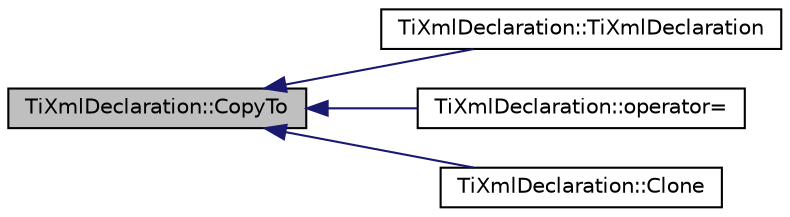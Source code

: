 digraph "TiXmlDeclaration::CopyTo"
{
  edge [fontname="Helvetica",fontsize="10",labelfontname="Helvetica",labelfontsize="10"];
  node [fontname="Helvetica",fontsize="10",shape=record];
  rankdir="LR";
  Node1 [label="TiXmlDeclaration::CopyTo",height=0.2,width=0.4,color="black", fillcolor="grey75", style="filled" fontcolor="black"];
  Node1 -> Node2 [dir="back",color="midnightblue",fontsize="10",style="solid",fontname="Helvetica"];
  Node2 [label="TiXmlDeclaration::TiXmlDeclaration",height=0.2,width=0.4,color="black", fillcolor="white", style="filled",URL="$class_ti_xml_declaration.html#a58ac9042c342f7845c8491da0bb091e8"];
  Node1 -> Node3 [dir="back",color="midnightblue",fontsize="10",style="solid",fontname="Helvetica"];
  Node3 [label="TiXmlDeclaration::operator=",height=0.2,width=0.4,color="black", fillcolor="white", style="filled",URL="$class_ti_xml_declaration.html#a3bc617efe11014ff2b1a9c5727c37a9a"];
  Node1 -> Node4 [dir="back",color="midnightblue",fontsize="10",style="solid",fontname="Helvetica"];
  Node4 [label="TiXmlDeclaration::Clone",height=0.2,width=0.4,color="black", fillcolor="white", style="filled",URL="$class_ti_xml_declaration.html#aff8231266d735943d8a7514a9c9822b9",tooltip="Creates a copy of this Declaration and returns it. "];
}
